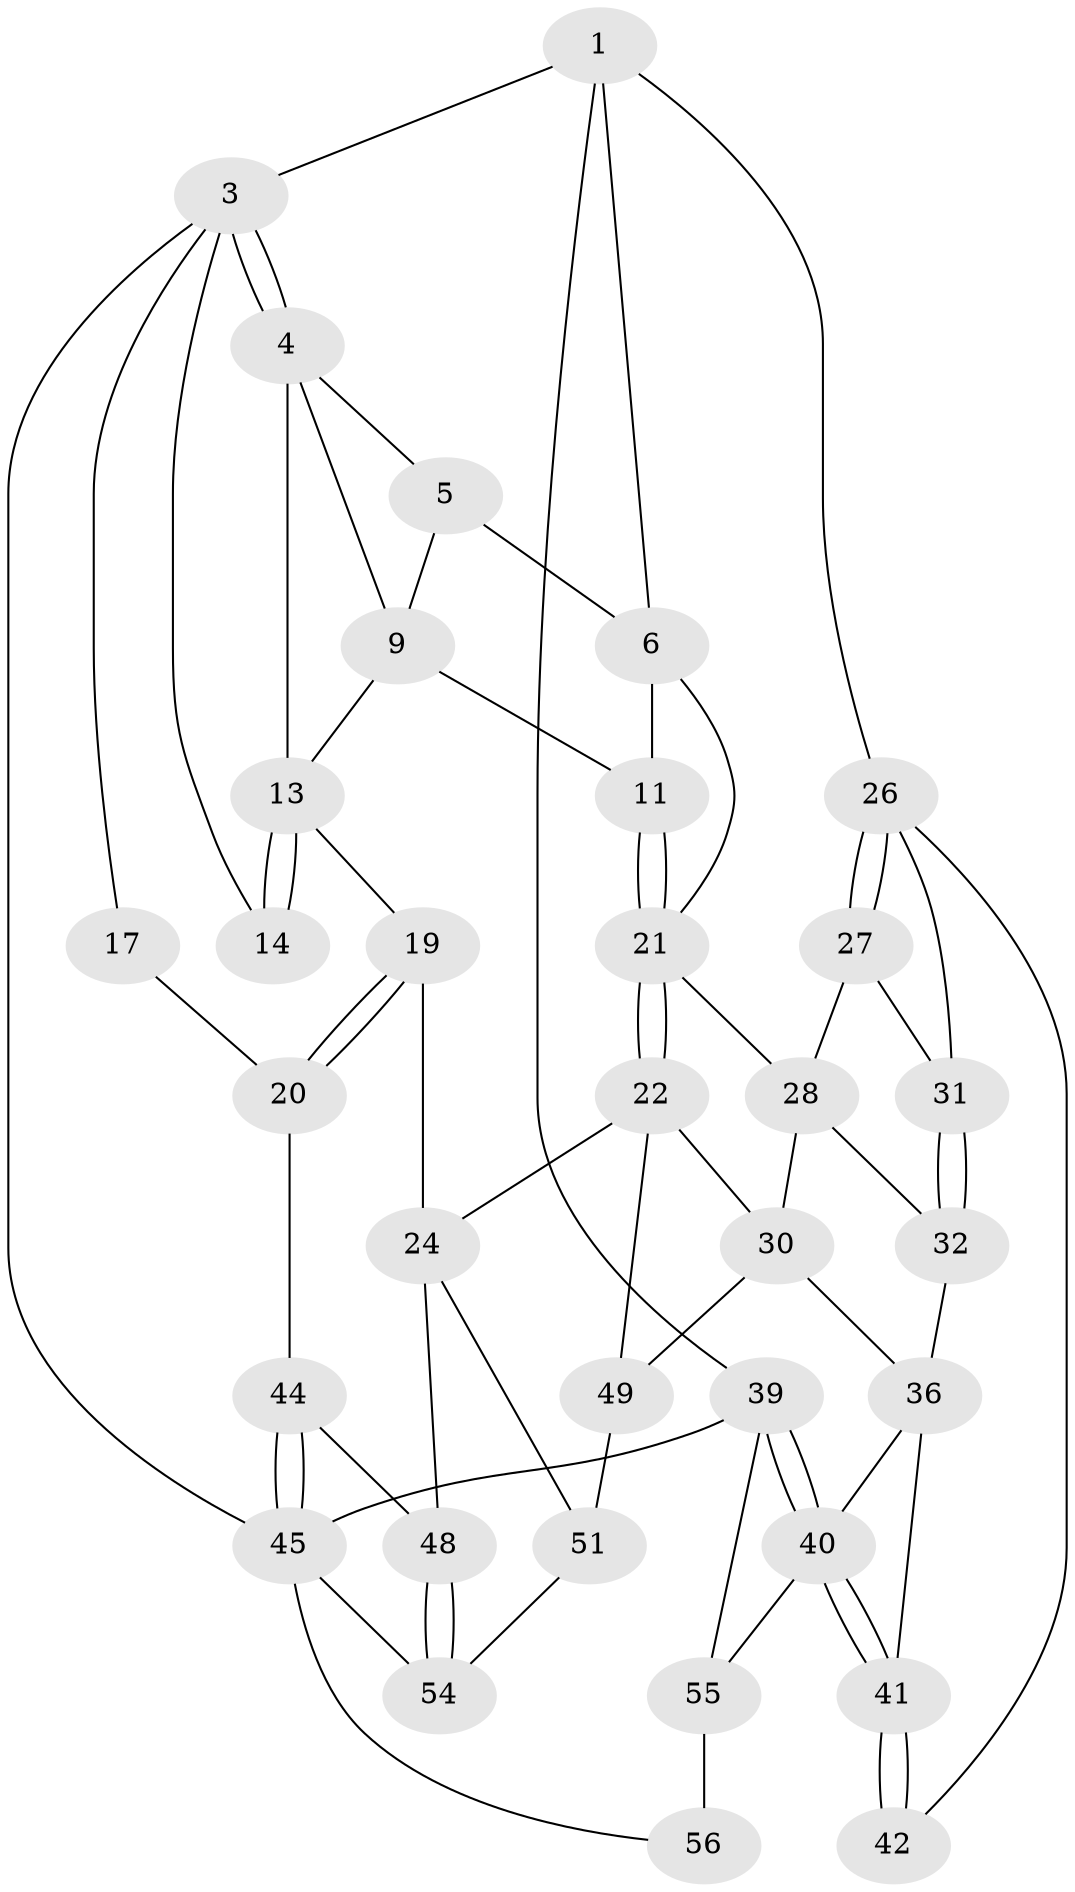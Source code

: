 // Generated by graph-tools (version 1.1) at 2025/52/02/27/25 19:52:41]
// undirected, 34 vertices, 70 edges
graph export_dot {
graph [start="1"]
  node [color=gray90,style=filled];
  1 [pos="+0.8237313728048185+0",super="+2"];
  3 [pos="+0+0",super="+15"];
  4 [pos="+0.1444935198440684+0",super="+10"];
  5 [pos="+0.4060240237865226+0",super="+8"];
  6 [pos="+0.6297166754426772+0.16166976083088633",super="+7"];
  9 [pos="+0.3171252349209158+0.09597404650857834",super="+12"];
  11 [pos="+0.3798113019772639+0.19030285008071265"];
  13 [pos="+0.15143094511629007+0.1431876313026672",super="+16"];
  14 [pos="+0.13849794967839793+0.14833915648410095"];
  17 [pos="+0+0.19121621970352837",super="+18"];
  19 [pos="+0.2195004795852709+0.39277369984366645"];
  20 [pos="+0+0.3879175451923231",super="+43"];
  21 [pos="+0.4219011258161675+0.27457039718447784",super="+25"];
  22 [pos="+0.44819233067158076+0.423226454414527",super="+23"];
  24 [pos="+0.24685149685636307+0.42271935144404205",super="+47"];
  26 [pos="+1+0.009886565039751563",super="+34"];
  27 [pos="+0.6694287667373302+0.17921627785388994"];
  28 [pos="+0.6457643945557414+0.1825465129385436",super="+29"];
  30 [pos="+0.4537592888577903+0.4250899546138604",super="+38"];
  31 [pos="+0.8452924796394087+0.2829659191520024",super="+33"];
  32 [pos="+0.6952215958823742+0.32382037394688523",super="+35"];
  36 [pos="+0.7665658032140215+0.5116851687883308",super="+37"];
  39 [pos="+1+1"];
  40 [pos="+1+0.6239307432170789",super="+52"];
  41 [pos="+1+0.6163552268238295",super="+46"];
  42 [pos="+1+0.36551399092021436"];
  44 [pos="+0+0.6829096129957474"];
  45 [pos="+0+1",super="+57"];
  48 [pos="+0.03580364993083489+0.69376795872536"];
  49 [pos="+0.504254814849856+0.7081925227731223",super="+50"];
  51 [pos="+0.2583652034436663+0.6806175334774669",super="+53"];
  54 [pos="+0.33332993714325726+1"];
  55 [pos="+0.7724236625651866+0.8131572001212205",super="+58"];
  56 [pos="+0.3697964523814178+1"];
  1 -- 6;
  1 -- 26;
  1 -- 3;
  1 -- 39;
  3 -- 4;
  3 -- 4;
  3 -- 45;
  3 -- 17;
  3 -- 14;
  4 -- 5;
  4 -- 9;
  4 -- 13;
  5 -- 9;
  5 -- 6;
  6 -- 21;
  6 -- 11;
  9 -- 11;
  9 -- 13;
  11 -- 21;
  11 -- 21;
  13 -- 14;
  13 -- 14;
  13 -- 19;
  17 -- 20 [weight=2];
  19 -- 20;
  19 -- 20;
  19 -- 24;
  20 -- 44;
  21 -- 22;
  21 -- 22;
  21 -- 28;
  22 -- 30;
  22 -- 24;
  22 -- 49;
  24 -- 48;
  24 -- 51;
  26 -- 27;
  26 -- 27;
  26 -- 42;
  26 -- 31;
  27 -- 28;
  27 -- 31;
  28 -- 32;
  28 -- 30;
  30 -- 49;
  30 -- 36;
  31 -- 32 [weight=2];
  31 -- 32;
  32 -- 36;
  36 -- 41;
  36 -- 40;
  39 -- 40;
  39 -- 40;
  39 -- 45;
  39 -- 55;
  40 -- 41;
  40 -- 41;
  40 -- 55;
  41 -- 42 [weight=2];
  41 -- 42;
  44 -- 45;
  44 -- 45;
  44 -- 48;
  45 -- 56;
  45 -- 54;
  48 -- 54;
  48 -- 54;
  49 -- 51 [weight=2];
  51 -- 54;
  55 -- 56 [weight=2];
}
